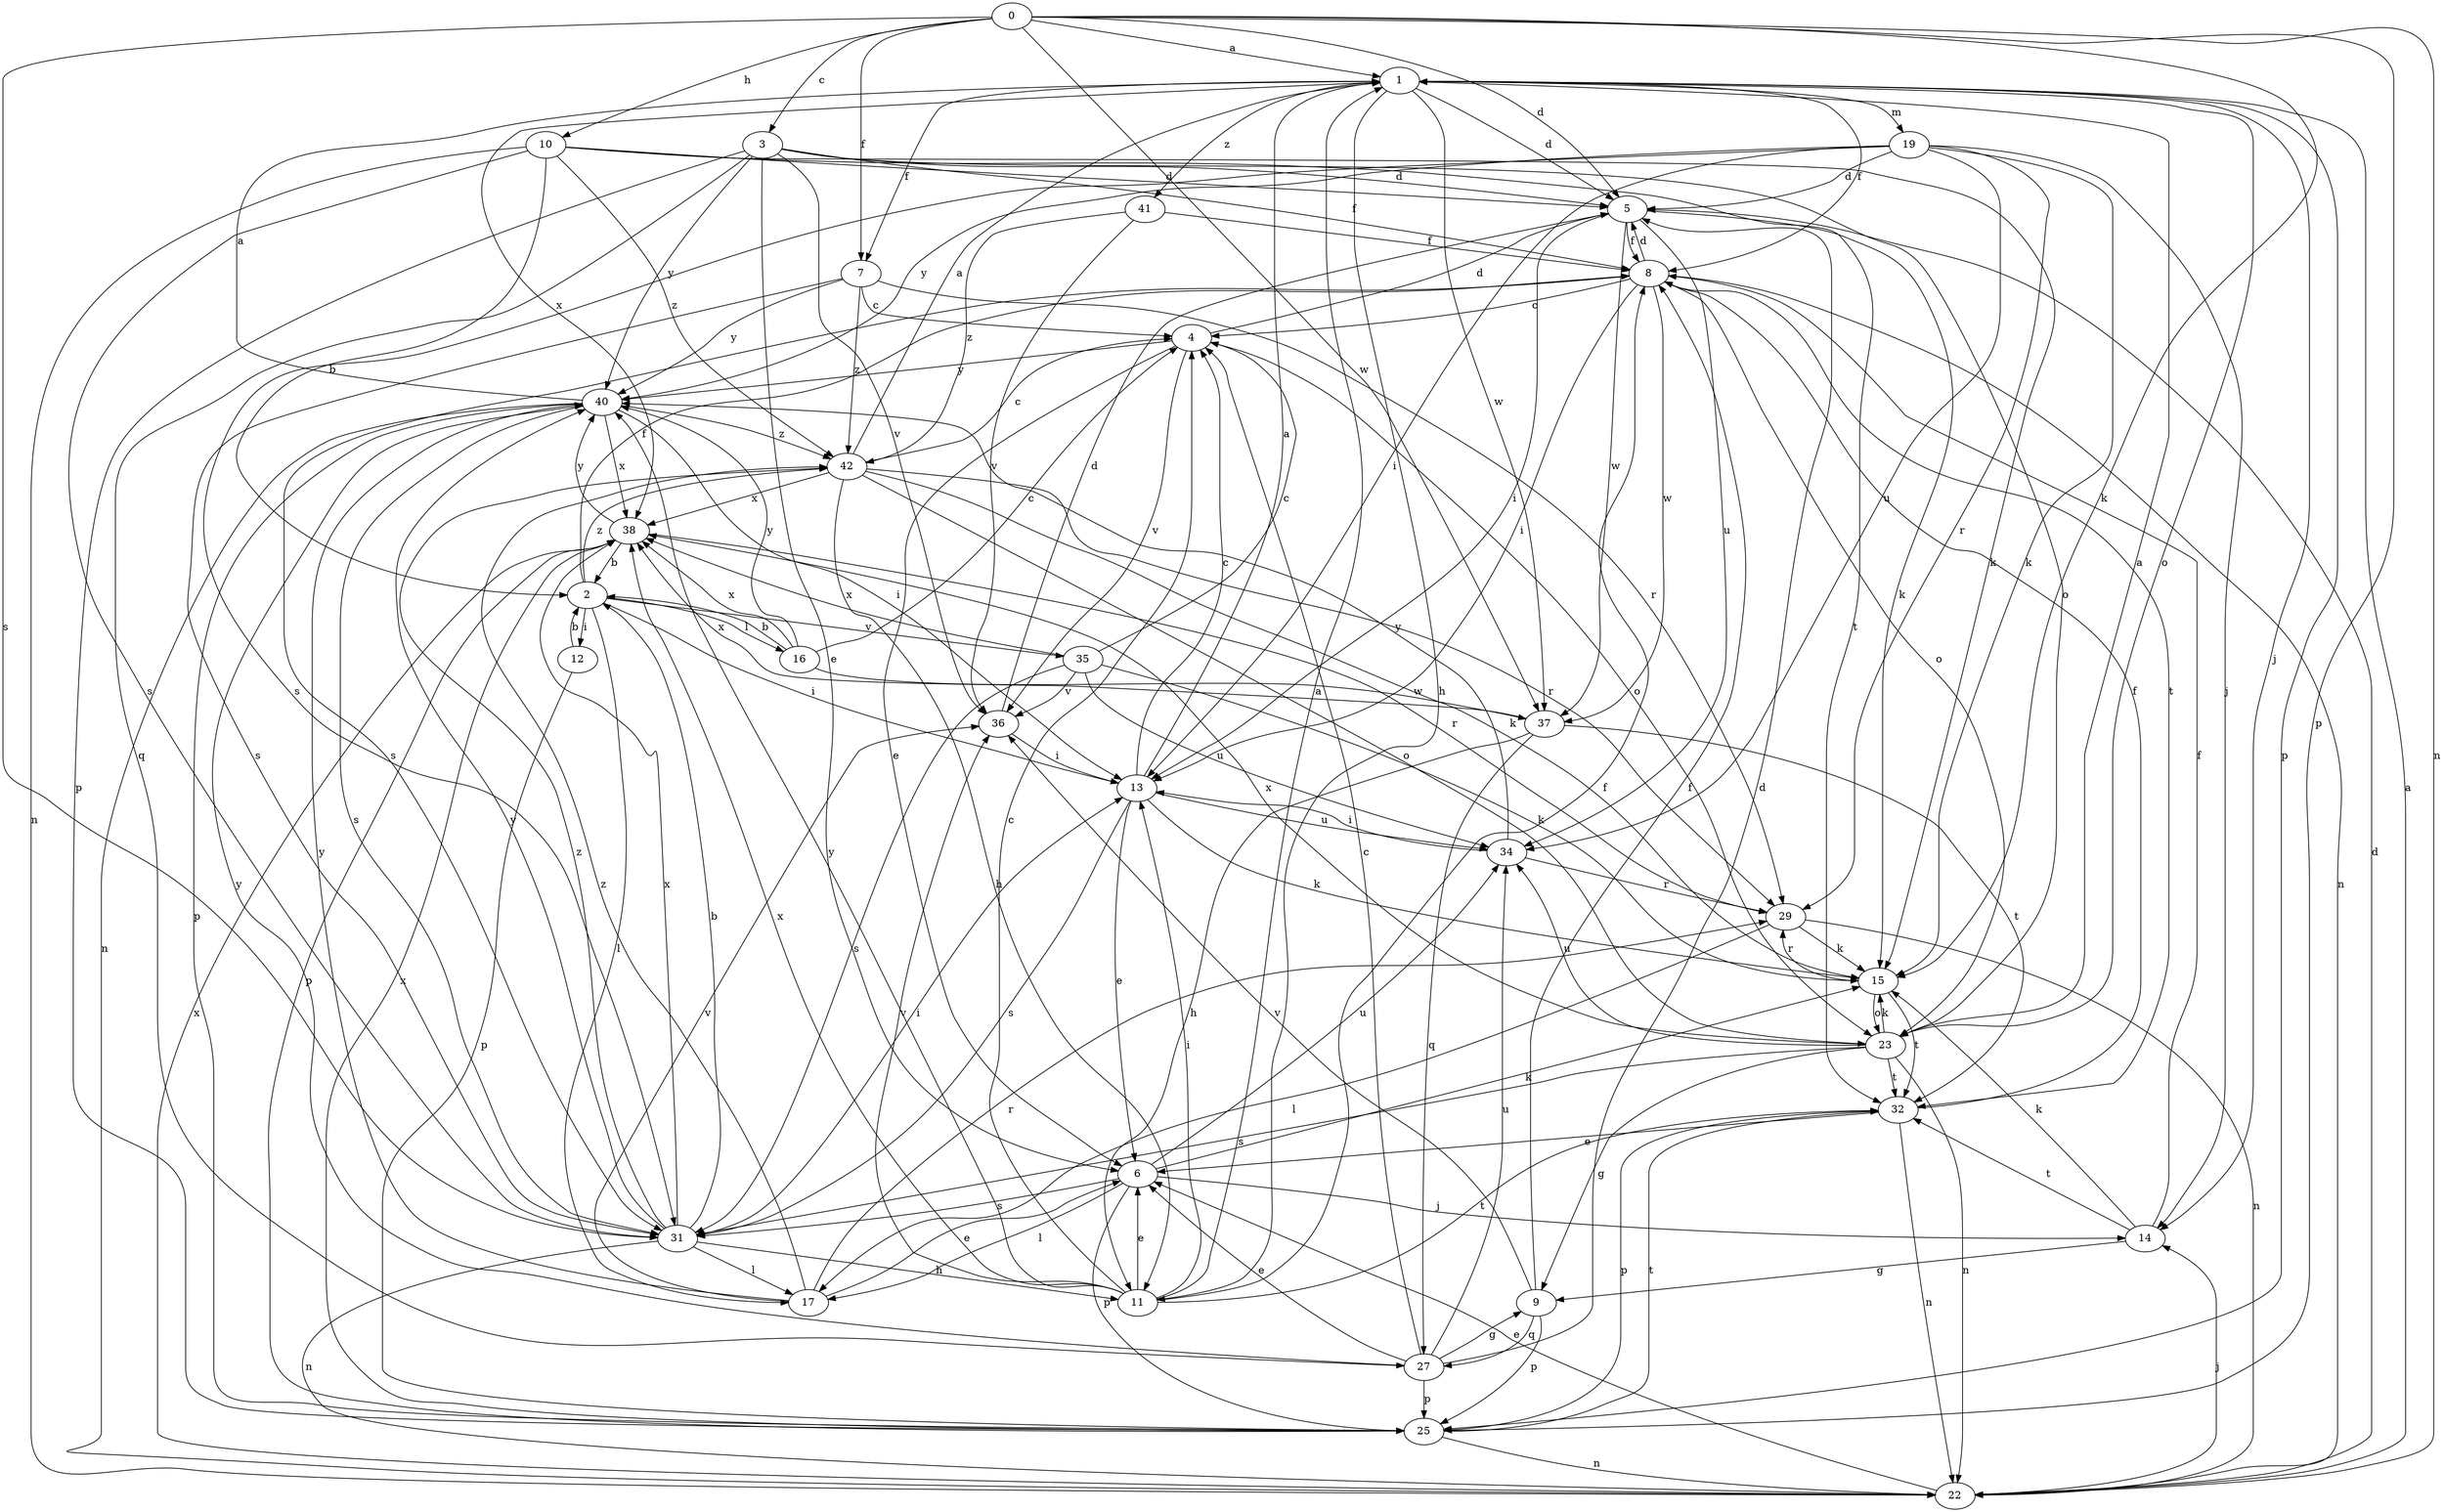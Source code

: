 strict digraph  {
0;
1;
2;
3;
4;
5;
6;
7;
8;
9;
10;
11;
12;
13;
14;
15;
16;
17;
19;
22;
23;
25;
27;
29;
31;
32;
34;
35;
36;
37;
38;
40;
41;
42;
0 -> 1  [label=a];
0 -> 3  [label=c];
0 -> 5  [label=d];
0 -> 7  [label=f];
0 -> 10  [label=h];
0 -> 15  [label=k];
0 -> 22  [label=n];
0 -> 25  [label=p];
0 -> 31  [label=s];
0 -> 37  [label=w];
1 -> 5  [label=d];
1 -> 7  [label=f];
1 -> 8  [label=f];
1 -> 11  [label=h];
1 -> 14  [label=j];
1 -> 19  [label=m];
1 -> 23  [label=o];
1 -> 25  [label=p];
1 -> 37  [label=w];
1 -> 38  [label=x];
1 -> 41  [label=z];
2 -> 8  [label=f];
2 -> 12  [label=i];
2 -> 13  [label=i];
2 -> 16  [label=l];
2 -> 17  [label=l];
2 -> 35  [label=v];
2 -> 42  [label=z];
3 -> 5  [label=d];
3 -> 6  [label=e];
3 -> 8  [label=f];
3 -> 23  [label=o];
3 -> 25  [label=p];
3 -> 27  [label=q];
3 -> 36  [label=v];
3 -> 40  [label=y];
4 -> 5  [label=d];
4 -> 6  [label=e];
4 -> 23  [label=o];
4 -> 36  [label=v];
4 -> 40  [label=y];
5 -> 8  [label=f];
5 -> 13  [label=i];
5 -> 15  [label=k];
5 -> 34  [label=u];
5 -> 37  [label=w];
6 -> 14  [label=j];
6 -> 15  [label=k];
6 -> 17  [label=l];
6 -> 25  [label=p];
6 -> 31  [label=s];
6 -> 34  [label=u];
7 -> 4  [label=c];
7 -> 29  [label=r];
7 -> 31  [label=s];
7 -> 40  [label=y];
7 -> 42  [label=z];
8 -> 4  [label=c];
8 -> 5  [label=d];
8 -> 13  [label=i];
8 -> 22  [label=n];
8 -> 23  [label=o];
8 -> 31  [label=s];
8 -> 32  [label=t];
8 -> 37  [label=w];
9 -> 8  [label=f];
9 -> 25  [label=p];
9 -> 27  [label=q];
9 -> 36  [label=v];
10 -> 2  [label=b];
10 -> 5  [label=d];
10 -> 15  [label=k];
10 -> 22  [label=n];
10 -> 31  [label=s];
10 -> 32  [label=t];
10 -> 42  [label=z];
11 -> 1  [label=a];
11 -> 4  [label=c];
11 -> 6  [label=e];
11 -> 8  [label=f];
11 -> 13  [label=i];
11 -> 32  [label=t];
11 -> 36  [label=v];
11 -> 38  [label=x];
11 -> 40  [label=y];
12 -> 2  [label=b];
12 -> 25  [label=p];
13 -> 1  [label=a];
13 -> 4  [label=c];
13 -> 6  [label=e];
13 -> 15  [label=k];
13 -> 31  [label=s];
13 -> 34  [label=u];
14 -> 8  [label=f];
14 -> 9  [label=g];
14 -> 15  [label=k];
14 -> 32  [label=t];
15 -> 23  [label=o];
15 -> 29  [label=r];
15 -> 32  [label=t];
16 -> 2  [label=b];
16 -> 4  [label=c];
16 -> 37  [label=w];
16 -> 38  [label=x];
16 -> 40  [label=y];
17 -> 6  [label=e];
17 -> 29  [label=r];
17 -> 36  [label=v];
17 -> 40  [label=y];
17 -> 42  [label=z];
19 -> 5  [label=d];
19 -> 13  [label=i];
19 -> 14  [label=j];
19 -> 15  [label=k];
19 -> 29  [label=r];
19 -> 31  [label=s];
19 -> 34  [label=u];
19 -> 40  [label=y];
22 -> 1  [label=a];
22 -> 5  [label=d];
22 -> 6  [label=e];
22 -> 14  [label=j];
22 -> 38  [label=x];
23 -> 1  [label=a];
23 -> 9  [label=g];
23 -> 15  [label=k];
23 -> 22  [label=n];
23 -> 31  [label=s];
23 -> 32  [label=t];
23 -> 34  [label=u];
23 -> 38  [label=x];
25 -> 22  [label=n];
25 -> 32  [label=t];
25 -> 38  [label=x];
27 -> 4  [label=c];
27 -> 5  [label=d];
27 -> 6  [label=e];
27 -> 9  [label=g];
27 -> 25  [label=p];
27 -> 34  [label=u];
27 -> 40  [label=y];
29 -> 15  [label=k];
29 -> 17  [label=l];
29 -> 22  [label=n];
31 -> 2  [label=b];
31 -> 11  [label=h];
31 -> 13  [label=i];
31 -> 17  [label=l];
31 -> 22  [label=n];
31 -> 38  [label=x];
31 -> 40  [label=y];
31 -> 42  [label=z];
32 -> 6  [label=e];
32 -> 8  [label=f];
32 -> 22  [label=n];
32 -> 25  [label=p];
34 -> 13  [label=i];
34 -> 29  [label=r];
34 -> 40  [label=y];
35 -> 4  [label=c];
35 -> 15  [label=k];
35 -> 31  [label=s];
35 -> 34  [label=u];
35 -> 36  [label=v];
35 -> 38  [label=x];
36 -> 5  [label=d];
36 -> 13  [label=i];
37 -> 11  [label=h];
37 -> 27  [label=q];
37 -> 32  [label=t];
37 -> 38  [label=x];
38 -> 2  [label=b];
38 -> 25  [label=p];
38 -> 29  [label=r];
38 -> 40  [label=y];
40 -> 1  [label=a];
40 -> 13  [label=i];
40 -> 22  [label=n];
40 -> 25  [label=p];
40 -> 31  [label=s];
40 -> 38  [label=x];
40 -> 42  [label=z];
41 -> 8  [label=f];
41 -> 36  [label=v];
41 -> 42  [label=z];
42 -> 1  [label=a];
42 -> 4  [label=c];
42 -> 11  [label=h];
42 -> 15  [label=k];
42 -> 23  [label=o];
42 -> 29  [label=r];
42 -> 38  [label=x];
}
